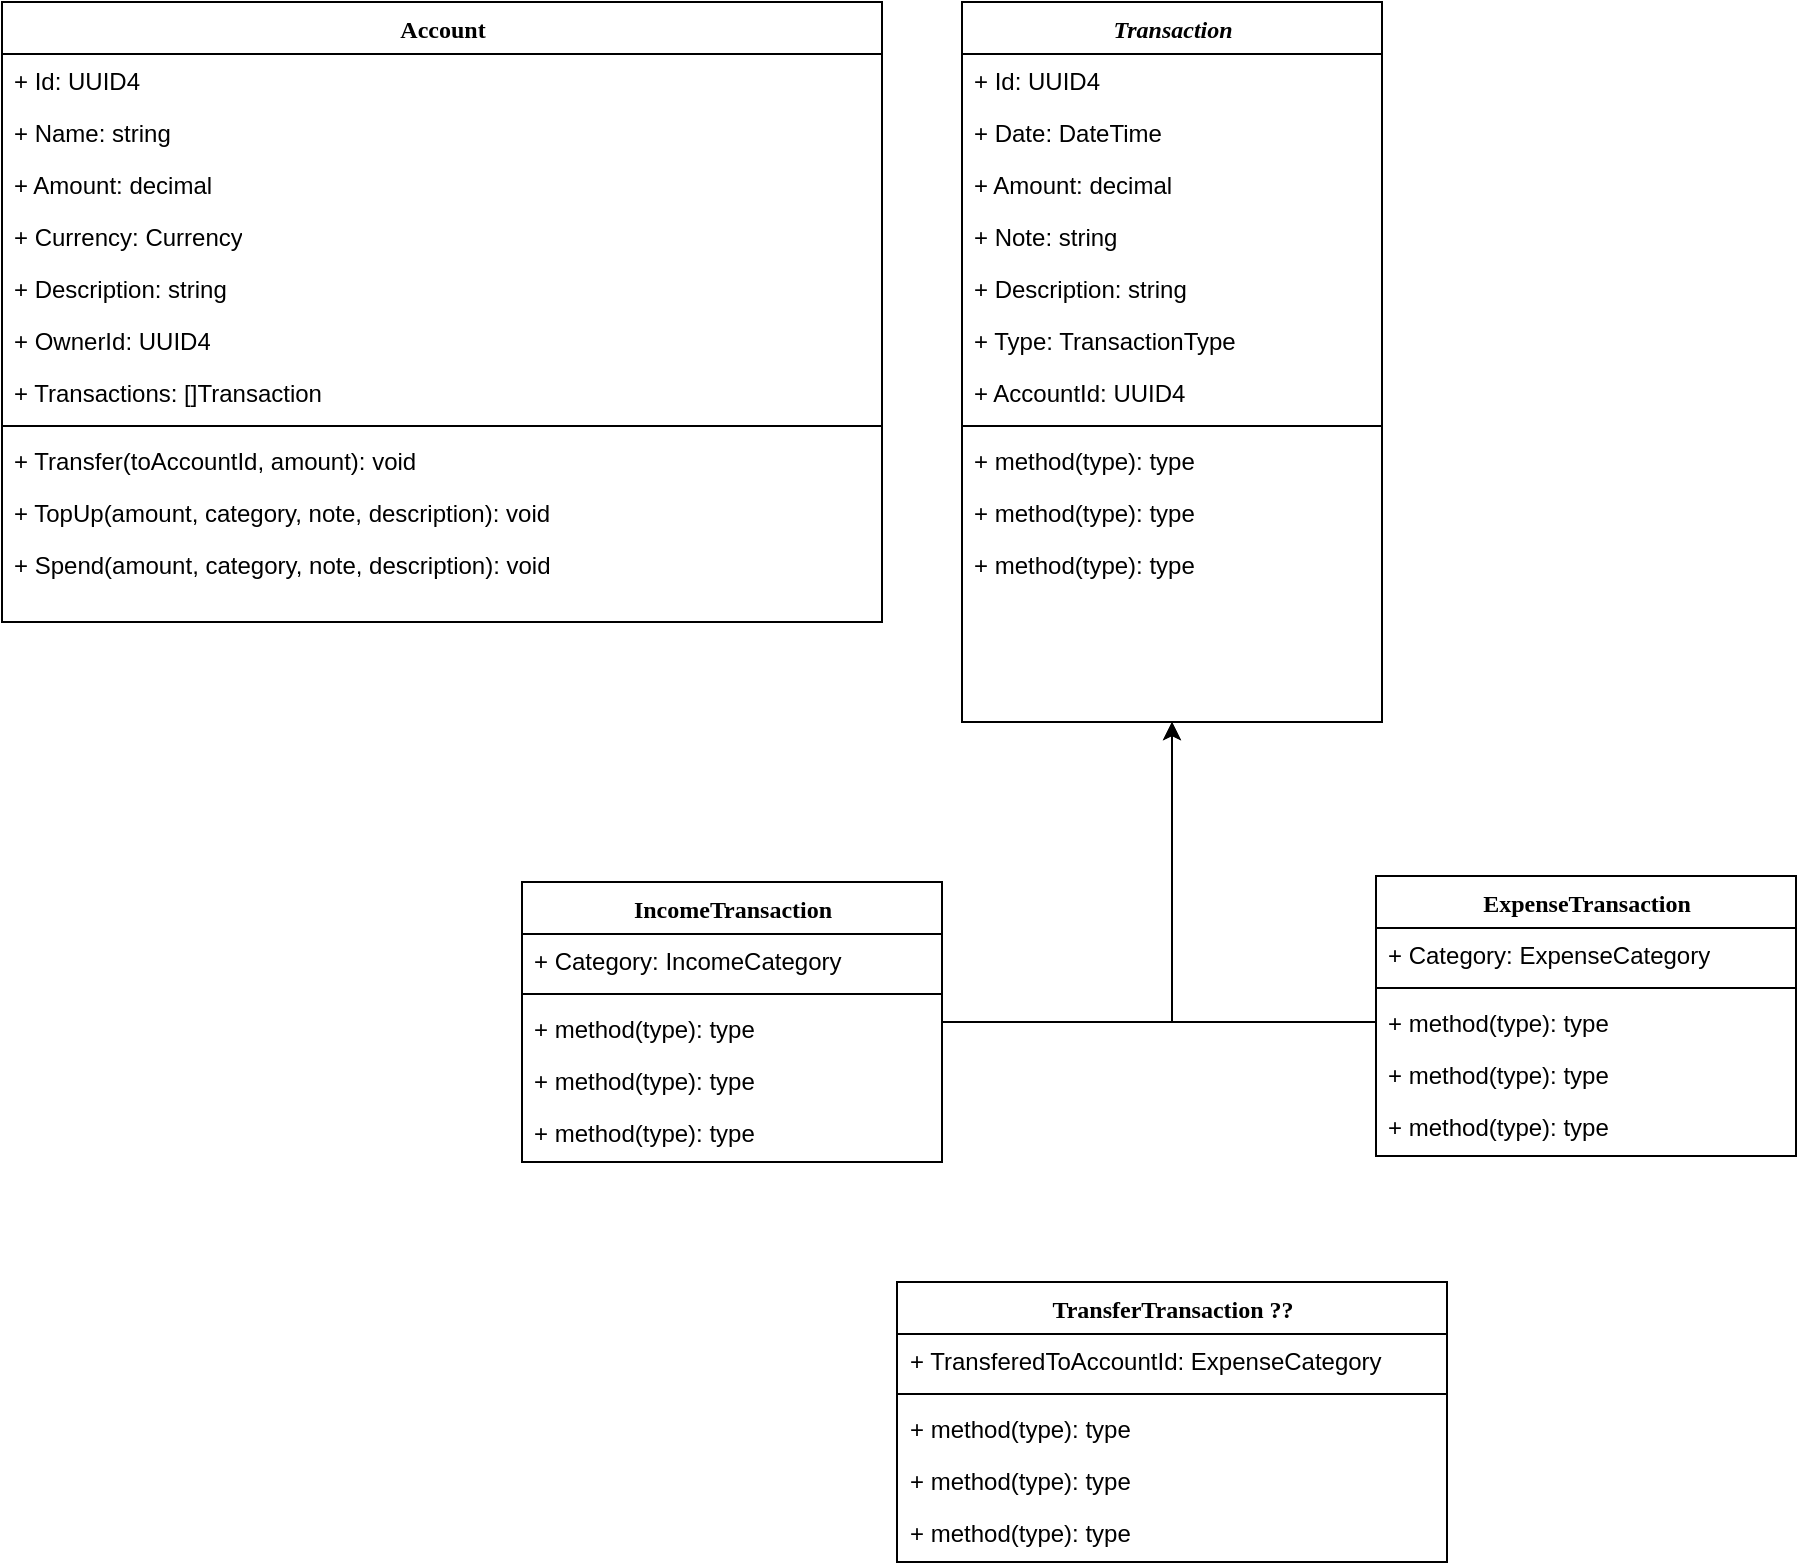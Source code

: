 <mxfile version="14.9.1" type="github">
  <diagram name="Page-1" id="9f46799a-70d6-7492-0946-bef42562c5a5">
    <mxGraphModel dx="1956" dy="-294" grid="1" gridSize="10" guides="1" tooltips="1" connect="1" arrows="1" fold="1" page="1" pageScale="1" pageWidth="1100" pageHeight="850" background="none" math="0" shadow="0">
      <root>
        <mxCell id="0" />
        <mxCell id="1" parent="0" />
        <mxCell id="ys4BfXv7VYt8NXwb74Jq-1" value="Account" style="swimlane;html=1;fontStyle=1;align=center;verticalAlign=top;childLayout=stackLayout;horizontal=1;startSize=26;horizontalStack=0;resizeParent=1;resizeLast=0;collapsible=1;marginBottom=0;swimlaneFillColor=#ffffff;rounded=0;shadow=0;comic=0;labelBackgroundColor=none;strokeWidth=1;fillColor=none;fontFamily=Verdana;fontSize=12" vertex="1" parent="1">
          <mxGeometry x="-40" y="850" width="440" height="310" as="geometry" />
        </mxCell>
        <mxCell id="ys4BfXv7VYt8NXwb74Jq-2" value="+ Id: UUID4&lt;br&gt;" style="text;html=1;strokeColor=none;fillColor=none;align=left;verticalAlign=top;spacingLeft=4;spacingRight=4;whiteSpace=wrap;overflow=hidden;rotatable=0;points=[[0,0.5],[1,0.5]];portConstraint=eastwest;" vertex="1" parent="ys4BfXv7VYt8NXwb74Jq-1">
          <mxGeometry y="26" width="440" height="26" as="geometry" />
        </mxCell>
        <mxCell id="ys4BfXv7VYt8NXwb74Jq-3" value="+ Name: string" style="text;html=1;strokeColor=none;fillColor=none;align=left;verticalAlign=top;spacingLeft=4;spacingRight=4;whiteSpace=wrap;overflow=hidden;rotatable=0;points=[[0,0.5],[1,0.5]];portConstraint=eastwest;" vertex="1" parent="ys4BfXv7VYt8NXwb74Jq-1">
          <mxGeometry y="52" width="440" height="26" as="geometry" />
        </mxCell>
        <mxCell id="ys4BfXv7VYt8NXwb74Jq-4" value="+ Amount: decimal" style="text;html=1;strokeColor=none;fillColor=none;align=left;verticalAlign=top;spacingLeft=4;spacingRight=4;whiteSpace=wrap;overflow=hidden;rotatable=0;points=[[0,0.5],[1,0.5]];portConstraint=eastwest;" vertex="1" parent="ys4BfXv7VYt8NXwb74Jq-1">
          <mxGeometry y="78" width="440" height="26" as="geometry" />
        </mxCell>
        <mxCell id="ys4BfXv7VYt8NXwb74Jq-5" value="+ Currency: Currency" style="text;html=1;strokeColor=none;fillColor=none;align=left;verticalAlign=top;spacingLeft=4;spacingRight=4;whiteSpace=wrap;overflow=hidden;rotatable=0;points=[[0,0.5],[1,0.5]];portConstraint=eastwest;" vertex="1" parent="ys4BfXv7VYt8NXwb74Jq-1">
          <mxGeometry y="104" width="440" height="26" as="geometry" />
        </mxCell>
        <mxCell id="ys4BfXv7VYt8NXwb74Jq-6" value="+ Description: string" style="text;html=1;strokeColor=none;fillColor=none;align=left;verticalAlign=top;spacingLeft=4;spacingRight=4;whiteSpace=wrap;overflow=hidden;rotatable=0;points=[[0,0.5],[1,0.5]];portConstraint=eastwest;" vertex="1" parent="ys4BfXv7VYt8NXwb74Jq-1">
          <mxGeometry y="130" width="440" height="26" as="geometry" />
        </mxCell>
        <mxCell id="ys4BfXv7VYt8NXwb74Jq-7" value="+ OwnerId: UUID4" style="text;html=1;strokeColor=none;fillColor=none;align=left;verticalAlign=top;spacingLeft=4;spacingRight=4;whiteSpace=wrap;overflow=hidden;rotatable=0;points=[[0,0.5],[1,0.5]];portConstraint=eastwest;" vertex="1" parent="ys4BfXv7VYt8NXwb74Jq-1">
          <mxGeometry y="156" width="440" height="26" as="geometry" />
        </mxCell>
        <mxCell id="ys4BfXv7VYt8NXwb74Jq-8" value="+ Transactions: []Transaction" style="text;html=1;strokeColor=none;fillColor=none;align=left;verticalAlign=top;spacingLeft=4;spacingRight=4;whiteSpace=wrap;overflow=hidden;rotatable=0;points=[[0,0.5],[1,0.5]];portConstraint=eastwest;" vertex="1" parent="ys4BfXv7VYt8NXwb74Jq-1">
          <mxGeometry y="182" width="440" height="26" as="geometry" />
        </mxCell>
        <mxCell id="ys4BfXv7VYt8NXwb74Jq-9" value="" style="line;html=1;strokeWidth=1;fillColor=none;align=left;verticalAlign=middle;spacingTop=-1;spacingLeft=3;spacingRight=3;rotatable=0;labelPosition=right;points=[];portConstraint=eastwest;" vertex="1" parent="ys4BfXv7VYt8NXwb74Jq-1">
          <mxGeometry y="208" width="440" height="8" as="geometry" />
        </mxCell>
        <mxCell id="ys4BfXv7VYt8NXwb74Jq-10" value="+ Transfer(toAccountId, amount): void" style="text;html=1;strokeColor=none;fillColor=none;align=left;verticalAlign=top;spacingLeft=4;spacingRight=4;whiteSpace=wrap;overflow=hidden;rotatable=0;points=[[0,0.5],[1,0.5]];portConstraint=eastwest;" vertex="1" parent="ys4BfXv7VYt8NXwb74Jq-1">
          <mxGeometry y="216" width="440" height="26" as="geometry" />
        </mxCell>
        <mxCell id="ys4BfXv7VYt8NXwb74Jq-11" value="+ TopUp(amount, category, note, description): void" style="text;html=1;strokeColor=none;fillColor=none;align=left;verticalAlign=top;spacingLeft=4;spacingRight=4;whiteSpace=wrap;overflow=hidden;rotatable=0;points=[[0,0.5],[1,0.5]];portConstraint=eastwest;" vertex="1" parent="ys4BfXv7VYt8NXwb74Jq-1">
          <mxGeometry y="242" width="440" height="26" as="geometry" />
        </mxCell>
        <mxCell id="ys4BfXv7VYt8NXwb74Jq-12" value="+ Spend(amount, category, note, description): void" style="text;html=1;strokeColor=none;fillColor=none;align=left;verticalAlign=top;spacingLeft=4;spacingRight=4;whiteSpace=wrap;overflow=hidden;rotatable=0;points=[[0,0.5],[1,0.5]];portConstraint=eastwest;" vertex="1" parent="ys4BfXv7VYt8NXwb74Jq-1">
          <mxGeometry y="268" width="440" height="26" as="geometry" />
        </mxCell>
        <mxCell id="ys4BfXv7VYt8NXwb74Jq-20" value="&lt;i&gt;Transaction&lt;/i&gt;" style="swimlane;html=1;fontStyle=1;align=center;verticalAlign=top;childLayout=stackLayout;horizontal=1;startSize=26;horizontalStack=0;resizeParent=1;resizeLast=0;collapsible=1;marginBottom=0;swimlaneFillColor=#ffffff;rounded=0;shadow=0;comic=0;labelBackgroundColor=none;strokeWidth=1;fillColor=none;fontFamily=Verdana;fontSize=12" vertex="1" parent="1">
          <mxGeometry x="440" y="850" width="210" height="360" as="geometry" />
        </mxCell>
        <mxCell id="ys4BfXv7VYt8NXwb74Jq-21" value="+ Id: UUID4" style="text;html=1;strokeColor=none;fillColor=none;align=left;verticalAlign=top;spacingLeft=4;spacingRight=4;whiteSpace=wrap;overflow=hidden;rotatable=0;points=[[0,0.5],[1,0.5]];portConstraint=eastwest;" vertex="1" parent="ys4BfXv7VYt8NXwb74Jq-20">
          <mxGeometry y="26" width="210" height="26" as="geometry" />
        </mxCell>
        <mxCell id="ys4BfXv7VYt8NXwb74Jq-22" value="+ Date: DateTime" style="text;html=1;strokeColor=none;fillColor=none;align=left;verticalAlign=top;spacingLeft=4;spacingRight=4;whiteSpace=wrap;overflow=hidden;rotatable=0;points=[[0,0.5],[1,0.5]];portConstraint=eastwest;" vertex="1" parent="ys4BfXv7VYt8NXwb74Jq-20">
          <mxGeometry y="52" width="210" height="26" as="geometry" />
        </mxCell>
        <mxCell id="ys4BfXv7VYt8NXwb74Jq-23" value="+ Amount: decimal" style="text;html=1;strokeColor=none;fillColor=none;align=left;verticalAlign=top;spacingLeft=4;spacingRight=4;whiteSpace=wrap;overflow=hidden;rotatable=0;points=[[0,0.5],[1,0.5]];portConstraint=eastwest;" vertex="1" parent="ys4BfXv7VYt8NXwb74Jq-20">
          <mxGeometry y="78" width="210" height="26" as="geometry" />
        </mxCell>
        <mxCell id="ys4BfXv7VYt8NXwb74Jq-24" value="+ Note: string" style="text;html=1;strokeColor=none;fillColor=none;align=left;verticalAlign=top;spacingLeft=4;spacingRight=4;whiteSpace=wrap;overflow=hidden;rotatable=0;points=[[0,0.5],[1,0.5]];portConstraint=eastwest;" vertex="1" parent="ys4BfXv7VYt8NXwb74Jq-20">
          <mxGeometry y="104" width="210" height="26" as="geometry" />
        </mxCell>
        <mxCell id="ys4BfXv7VYt8NXwb74Jq-25" value="+ Description: string" style="text;html=1;strokeColor=none;fillColor=none;align=left;verticalAlign=top;spacingLeft=4;spacingRight=4;whiteSpace=wrap;overflow=hidden;rotatable=0;points=[[0,0.5],[1,0.5]];portConstraint=eastwest;" vertex="1" parent="ys4BfXv7VYt8NXwb74Jq-20">
          <mxGeometry y="130" width="210" height="26" as="geometry" />
        </mxCell>
        <mxCell id="ys4BfXv7VYt8NXwb74Jq-27" value="+ Type: TransactionType" style="text;html=1;strokeColor=none;fillColor=none;align=left;verticalAlign=top;spacingLeft=4;spacingRight=4;whiteSpace=wrap;overflow=hidden;rotatable=0;points=[[0,0.5],[1,0.5]];portConstraint=eastwest;" vertex="1" parent="ys4BfXv7VYt8NXwb74Jq-20">
          <mxGeometry y="156" width="210" height="26" as="geometry" />
        </mxCell>
        <mxCell id="ys4BfXv7VYt8NXwb74Jq-33" value="+ AccountId: UUID4" style="text;html=1;strokeColor=none;fillColor=none;align=left;verticalAlign=top;spacingLeft=4;spacingRight=4;whiteSpace=wrap;overflow=hidden;rotatable=0;points=[[0,0.5],[1,0.5]];portConstraint=eastwest;" vertex="1" parent="ys4BfXv7VYt8NXwb74Jq-20">
          <mxGeometry y="182" width="210" height="26" as="geometry" />
        </mxCell>
        <mxCell id="ys4BfXv7VYt8NXwb74Jq-28" value="" style="line;html=1;strokeWidth=1;fillColor=none;align=left;verticalAlign=middle;spacingTop=-1;spacingLeft=3;spacingRight=3;rotatable=0;labelPosition=right;points=[];portConstraint=eastwest;" vertex="1" parent="ys4BfXv7VYt8NXwb74Jq-20">
          <mxGeometry y="208" width="210" height="8" as="geometry" />
        </mxCell>
        <mxCell id="ys4BfXv7VYt8NXwb74Jq-30" value="+ method(type): type" style="text;html=1;strokeColor=none;fillColor=none;align=left;verticalAlign=top;spacingLeft=4;spacingRight=4;whiteSpace=wrap;overflow=hidden;rotatable=0;points=[[0,0.5],[1,0.5]];portConstraint=eastwest;" vertex="1" parent="ys4BfXv7VYt8NXwb74Jq-20">
          <mxGeometry y="216" width="210" height="26" as="geometry" />
        </mxCell>
        <mxCell id="ys4BfXv7VYt8NXwb74Jq-31" value="+ method(type): type" style="text;html=1;strokeColor=none;fillColor=none;align=left;verticalAlign=top;spacingLeft=4;spacingRight=4;whiteSpace=wrap;overflow=hidden;rotatable=0;points=[[0,0.5],[1,0.5]];portConstraint=eastwest;" vertex="1" parent="ys4BfXv7VYt8NXwb74Jq-20">
          <mxGeometry y="242" width="210" height="26" as="geometry" />
        </mxCell>
        <mxCell id="ys4BfXv7VYt8NXwb74Jq-29" value="+ method(type): type" style="text;html=1;strokeColor=none;fillColor=none;align=left;verticalAlign=top;spacingLeft=4;spacingRight=4;whiteSpace=wrap;overflow=hidden;rotatable=0;points=[[0,0.5],[1,0.5]];portConstraint=eastwest;" vertex="1" parent="ys4BfXv7VYt8NXwb74Jq-20">
          <mxGeometry y="268" width="210" height="26" as="geometry" />
        </mxCell>
        <mxCell id="ys4BfXv7VYt8NXwb74Jq-46" style="edgeStyle=orthogonalEdgeStyle;rounded=0;orthogonalLoop=1;jettySize=auto;html=1;entryX=0.5;entryY=1;entryDx=0;entryDy=0;" edge="1" parent="1" source="ys4BfXv7VYt8NXwb74Jq-34" target="ys4BfXv7VYt8NXwb74Jq-20">
          <mxGeometry relative="1" as="geometry" />
        </mxCell>
        <mxCell id="ys4BfXv7VYt8NXwb74Jq-34" value="IncomeTransaction" style="swimlane;html=1;fontStyle=1;align=center;verticalAlign=top;childLayout=stackLayout;horizontal=1;startSize=26;horizontalStack=0;resizeParent=1;resizeLast=0;collapsible=1;marginBottom=0;swimlaneFillColor=#ffffff;rounded=0;shadow=0;comic=0;labelBackgroundColor=none;strokeWidth=1;fillColor=none;fontFamily=Verdana;fontSize=12" vertex="1" parent="1">
          <mxGeometry x="220" y="1290" width="210" height="140" as="geometry" />
        </mxCell>
        <mxCell id="ys4BfXv7VYt8NXwb74Jq-35" value="+ Category: IncomeCategory" style="text;html=1;strokeColor=none;fillColor=none;align=left;verticalAlign=top;spacingLeft=4;spacingRight=4;whiteSpace=wrap;overflow=hidden;rotatable=0;points=[[0,0.5],[1,0.5]];portConstraint=eastwest;" vertex="1" parent="ys4BfXv7VYt8NXwb74Jq-34">
          <mxGeometry y="26" width="210" height="26" as="geometry" />
        </mxCell>
        <mxCell id="ys4BfXv7VYt8NXwb74Jq-42" value="" style="line;html=1;strokeWidth=1;fillColor=none;align=left;verticalAlign=middle;spacingTop=-1;spacingLeft=3;spacingRight=3;rotatable=0;labelPosition=right;points=[];portConstraint=eastwest;" vertex="1" parent="ys4BfXv7VYt8NXwb74Jq-34">
          <mxGeometry y="52" width="210" height="8" as="geometry" />
        </mxCell>
        <mxCell id="ys4BfXv7VYt8NXwb74Jq-43" value="+ method(type): type" style="text;html=1;strokeColor=none;fillColor=none;align=left;verticalAlign=top;spacingLeft=4;spacingRight=4;whiteSpace=wrap;overflow=hidden;rotatable=0;points=[[0,0.5],[1,0.5]];portConstraint=eastwest;" vertex="1" parent="ys4BfXv7VYt8NXwb74Jq-34">
          <mxGeometry y="60" width="210" height="26" as="geometry" />
        </mxCell>
        <mxCell id="ys4BfXv7VYt8NXwb74Jq-44" value="+ method(type): type" style="text;html=1;strokeColor=none;fillColor=none;align=left;verticalAlign=top;spacingLeft=4;spacingRight=4;whiteSpace=wrap;overflow=hidden;rotatable=0;points=[[0,0.5],[1,0.5]];portConstraint=eastwest;" vertex="1" parent="ys4BfXv7VYt8NXwb74Jq-34">
          <mxGeometry y="86" width="210" height="26" as="geometry" />
        </mxCell>
        <mxCell id="ys4BfXv7VYt8NXwb74Jq-45" value="+ method(type): type" style="text;html=1;strokeColor=none;fillColor=none;align=left;verticalAlign=top;spacingLeft=4;spacingRight=4;whiteSpace=wrap;overflow=hidden;rotatable=0;points=[[0,0.5],[1,0.5]];portConstraint=eastwest;" vertex="1" parent="ys4BfXv7VYt8NXwb74Jq-34">
          <mxGeometry y="112" width="210" height="26" as="geometry" />
        </mxCell>
        <mxCell id="ys4BfXv7VYt8NXwb74Jq-47" value="ExpenseTransaction" style="swimlane;html=1;fontStyle=1;align=center;verticalAlign=top;childLayout=stackLayout;horizontal=1;startSize=26;horizontalStack=0;resizeParent=1;resizeLast=0;collapsible=1;marginBottom=0;swimlaneFillColor=#ffffff;rounded=0;shadow=0;comic=0;labelBackgroundColor=none;strokeWidth=1;fillColor=none;fontFamily=Verdana;fontSize=12" vertex="1" parent="1">
          <mxGeometry x="647" y="1287" width="210" height="140" as="geometry" />
        </mxCell>
        <mxCell id="ys4BfXv7VYt8NXwb74Jq-48" value="+ Category: ExpenseCategory" style="text;html=1;strokeColor=none;fillColor=none;align=left;verticalAlign=top;spacingLeft=4;spacingRight=4;whiteSpace=wrap;overflow=hidden;rotatable=0;points=[[0,0.5],[1,0.5]];portConstraint=eastwest;" vertex="1" parent="ys4BfXv7VYt8NXwb74Jq-47">
          <mxGeometry y="26" width="210" height="26" as="geometry" />
        </mxCell>
        <mxCell id="ys4BfXv7VYt8NXwb74Jq-49" value="" style="line;html=1;strokeWidth=1;fillColor=none;align=left;verticalAlign=middle;spacingTop=-1;spacingLeft=3;spacingRight=3;rotatable=0;labelPosition=right;points=[];portConstraint=eastwest;" vertex="1" parent="ys4BfXv7VYt8NXwb74Jq-47">
          <mxGeometry y="52" width="210" height="8" as="geometry" />
        </mxCell>
        <mxCell id="ys4BfXv7VYt8NXwb74Jq-50" value="+ method(type): type" style="text;html=1;strokeColor=none;fillColor=none;align=left;verticalAlign=top;spacingLeft=4;spacingRight=4;whiteSpace=wrap;overflow=hidden;rotatable=0;points=[[0,0.5],[1,0.5]];portConstraint=eastwest;" vertex="1" parent="ys4BfXv7VYt8NXwb74Jq-47">
          <mxGeometry y="60" width="210" height="26" as="geometry" />
        </mxCell>
        <mxCell id="ys4BfXv7VYt8NXwb74Jq-51" value="+ method(type): type" style="text;html=1;strokeColor=none;fillColor=none;align=left;verticalAlign=top;spacingLeft=4;spacingRight=4;whiteSpace=wrap;overflow=hidden;rotatable=0;points=[[0,0.5],[1,0.5]];portConstraint=eastwest;" vertex="1" parent="ys4BfXv7VYt8NXwb74Jq-47">
          <mxGeometry y="86" width="210" height="26" as="geometry" />
        </mxCell>
        <mxCell id="ys4BfXv7VYt8NXwb74Jq-52" value="+ method(type): type" style="text;html=1;strokeColor=none;fillColor=none;align=left;verticalAlign=top;spacingLeft=4;spacingRight=4;whiteSpace=wrap;overflow=hidden;rotatable=0;points=[[0,0.5],[1,0.5]];portConstraint=eastwest;" vertex="1" parent="ys4BfXv7VYt8NXwb74Jq-47">
          <mxGeometry y="112" width="210" height="26" as="geometry" />
        </mxCell>
        <mxCell id="ys4BfXv7VYt8NXwb74Jq-53" style="edgeStyle=orthogonalEdgeStyle;rounded=0;orthogonalLoop=1;jettySize=auto;html=1;entryX=0.5;entryY=1;entryDx=0;entryDy=0;" edge="1" parent="1" source="ys4BfXv7VYt8NXwb74Jq-50" target="ys4BfXv7VYt8NXwb74Jq-20">
          <mxGeometry relative="1" as="geometry" />
        </mxCell>
        <mxCell id="ys4BfXv7VYt8NXwb74Jq-54" value="TransferTransaction ??" style="swimlane;html=1;fontStyle=1;align=center;verticalAlign=top;childLayout=stackLayout;horizontal=1;startSize=26;horizontalStack=0;resizeParent=1;resizeLast=0;collapsible=1;marginBottom=0;swimlaneFillColor=#ffffff;rounded=0;shadow=0;comic=0;labelBackgroundColor=none;strokeWidth=1;fillColor=none;fontFamily=Verdana;fontSize=12" vertex="1" parent="1">
          <mxGeometry x="407.5" y="1490" width="275" height="140" as="geometry" />
        </mxCell>
        <mxCell id="ys4BfXv7VYt8NXwb74Jq-55" value="+ TransferedToAccountId: ExpenseCategory" style="text;html=1;strokeColor=none;fillColor=none;align=left;verticalAlign=top;spacingLeft=4;spacingRight=4;whiteSpace=wrap;overflow=hidden;rotatable=0;points=[[0,0.5],[1,0.5]];portConstraint=eastwest;" vertex="1" parent="ys4BfXv7VYt8NXwb74Jq-54">
          <mxGeometry y="26" width="275" height="26" as="geometry" />
        </mxCell>
        <mxCell id="ys4BfXv7VYt8NXwb74Jq-56" value="" style="line;html=1;strokeWidth=1;fillColor=none;align=left;verticalAlign=middle;spacingTop=-1;spacingLeft=3;spacingRight=3;rotatable=0;labelPosition=right;points=[];portConstraint=eastwest;" vertex="1" parent="ys4BfXv7VYt8NXwb74Jq-54">
          <mxGeometry y="52" width="275" height="8" as="geometry" />
        </mxCell>
        <mxCell id="ys4BfXv7VYt8NXwb74Jq-57" value="+ method(type): type" style="text;html=1;strokeColor=none;fillColor=none;align=left;verticalAlign=top;spacingLeft=4;spacingRight=4;whiteSpace=wrap;overflow=hidden;rotatable=0;points=[[0,0.5],[1,0.5]];portConstraint=eastwest;" vertex="1" parent="ys4BfXv7VYt8NXwb74Jq-54">
          <mxGeometry y="60" width="275" height="26" as="geometry" />
        </mxCell>
        <mxCell id="ys4BfXv7VYt8NXwb74Jq-58" value="+ method(type): type" style="text;html=1;strokeColor=none;fillColor=none;align=left;verticalAlign=top;spacingLeft=4;spacingRight=4;whiteSpace=wrap;overflow=hidden;rotatable=0;points=[[0,0.5],[1,0.5]];portConstraint=eastwest;" vertex="1" parent="ys4BfXv7VYt8NXwb74Jq-54">
          <mxGeometry y="86" width="275" height="26" as="geometry" />
        </mxCell>
        <mxCell id="ys4BfXv7VYt8NXwb74Jq-59" value="+ method(type): type" style="text;html=1;strokeColor=none;fillColor=none;align=left;verticalAlign=top;spacingLeft=4;spacingRight=4;whiteSpace=wrap;overflow=hidden;rotatable=0;points=[[0,0.5],[1,0.5]];portConstraint=eastwest;" vertex="1" parent="ys4BfXv7VYt8NXwb74Jq-54">
          <mxGeometry y="112" width="275" height="26" as="geometry" />
        </mxCell>
      </root>
    </mxGraphModel>
  </diagram>
</mxfile>
